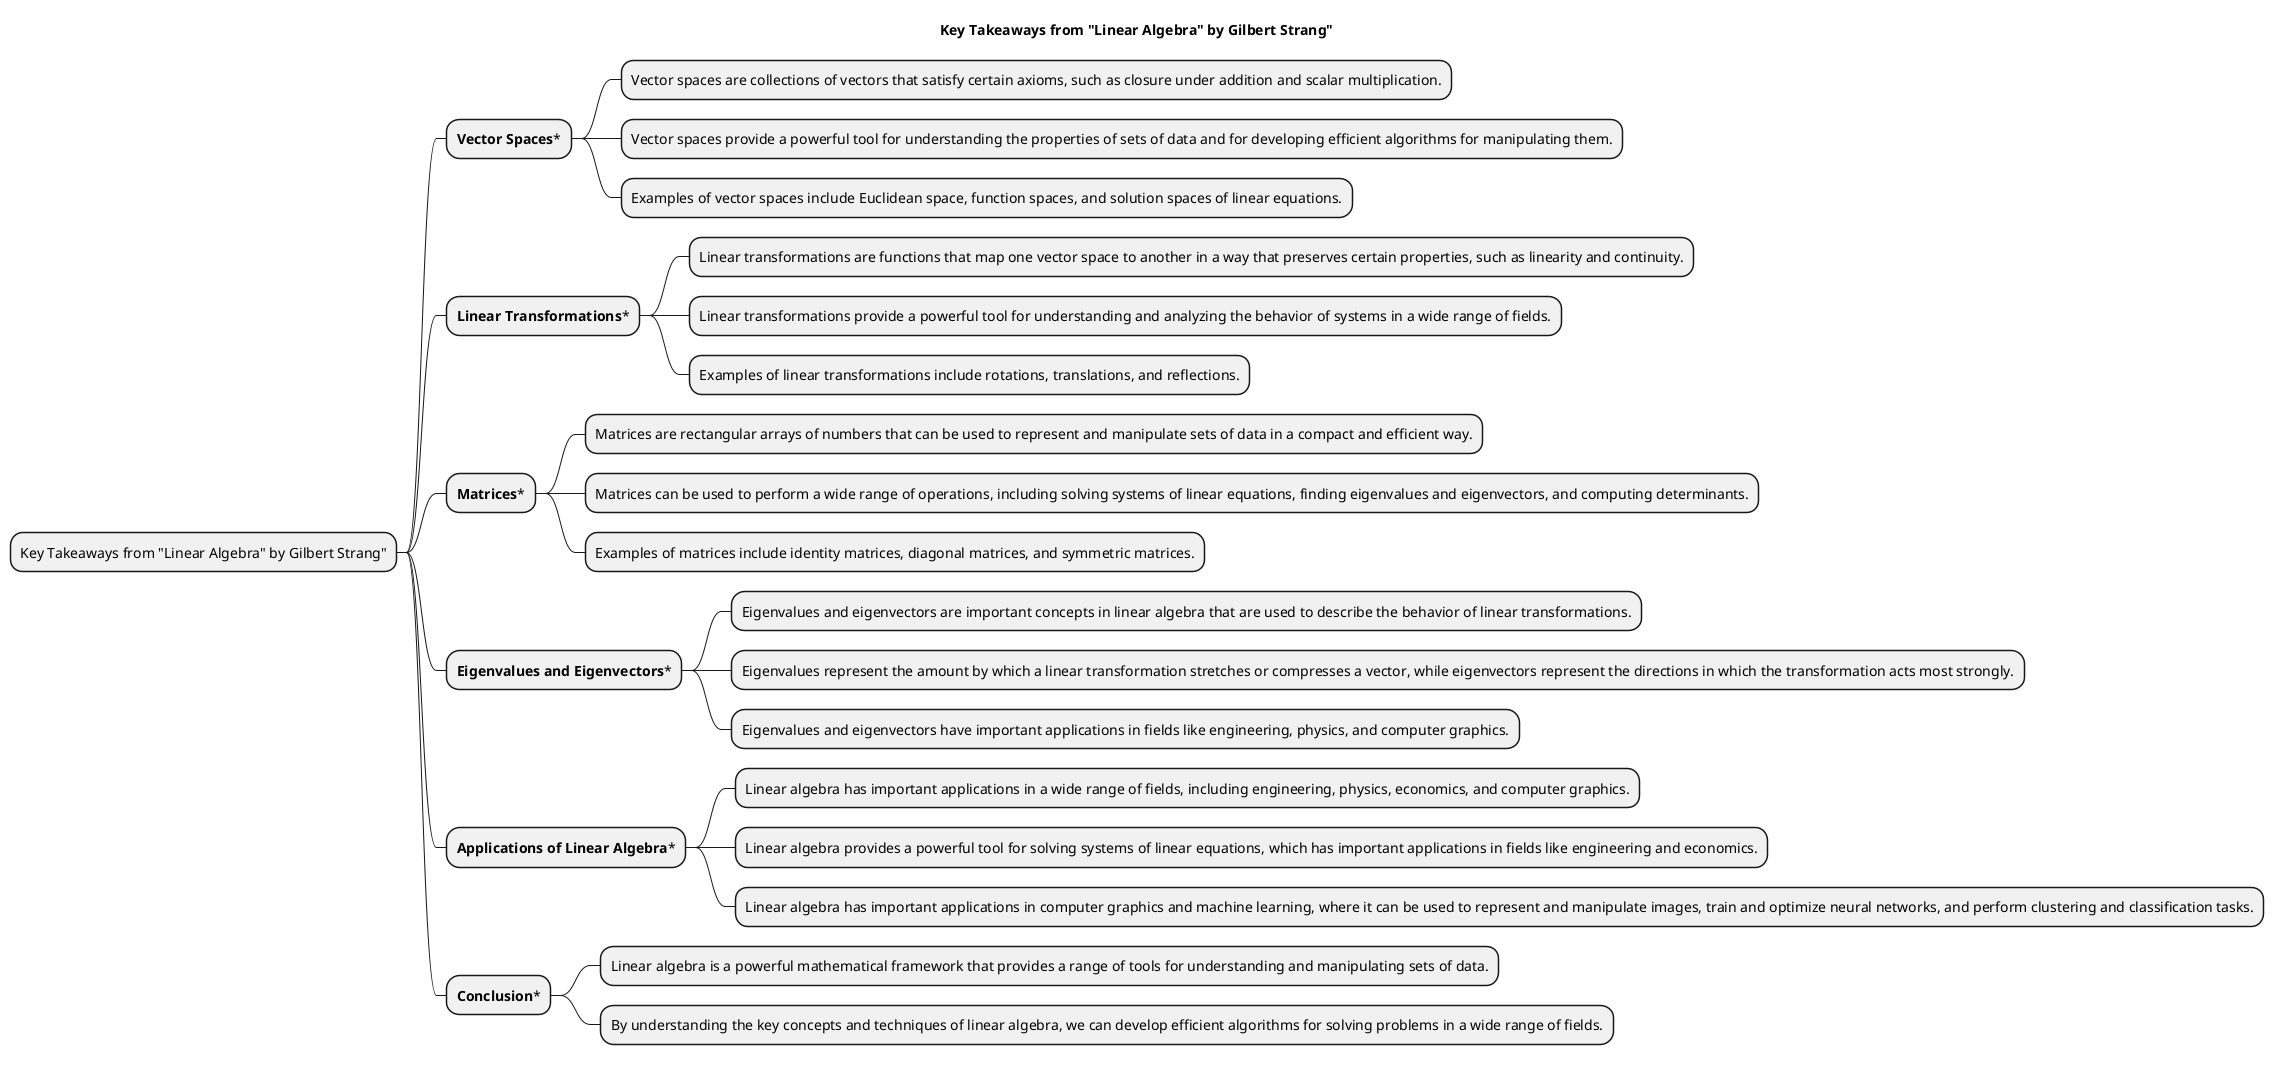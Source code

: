 @startmindmap
title **Key Takeaways from "Linear Algebra" by Gilbert Strang"**

* Key Takeaways from "Linear Algebra" by Gilbert Strang"

** **Vector Spaces***
*** Vector spaces are collections of vectors that satisfy certain axioms, such as closure under addition and scalar multiplication.
*** Vector spaces provide a powerful tool for understanding the properties of sets of data and for developing efficient algorithms for manipulating them.
*** Examples of vector spaces include Euclidean space, function spaces, and solution spaces of linear equations.

** **Linear Transformations***
*** Linear transformations are functions that map one vector space to another in a way that preserves certain properties, such as linearity and continuity.
*** Linear transformations provide a powerful tool for understanding and analyzing the behavior of systems in a wide range of fields.
*** Examples of linear transformations include rotations, translations, and reflections.

** **Matrices***
*** Matrices are rectangular arrays of numbers that can be used to represent and manipulate sets of data in a compact and efficient way.
*** Matrices can be used to perform a wide range of operations, including solving systems of linear equations, finding eigenvalues and eigenvectors, and computing determinants.
*** Examples of matrices include identity matrices, diagonal matrices, and symmetric matrices.

** **Eigenvalues and Eigenvectors***
*** Eigenvalues and eigenvectors are important concepts in linear algebra that are used to describe the behavior of linear transformations.
*** Eigenvalues represent the amount by which a linear transformation stretches or compresses a vector, while eigenvectors represent the directions in which the transformation acts most strongly.
*** Eigenvalues and eigenvectors have important applications in fields like engineering, physics, and computer graphics.

** **Applications of Linear Algebra***
*** Linear algebra has important applications in a wide range of fields, including engineering, physics, economics, and computer graphics.
*** Linear algebra provides a powerful tool for solving systems of linear equations, which has important applications in fields like engineering and economics.
*** Linear algebra has important applications in computer graphics and machine learning, where it can be used to represent and manipulate images, train and optimize neural networks, and perform clustering and classification tasks.

** **Conclusion***
*** Linear algebra is a powerful mathematical framework that provides a range of tools for understanding and manipulating sets of data.
*** By understanding the key concepts and techniques of linear algebra, we can develop efficient algorithms for solving problems in a wide range of fields.
@endmindmap
